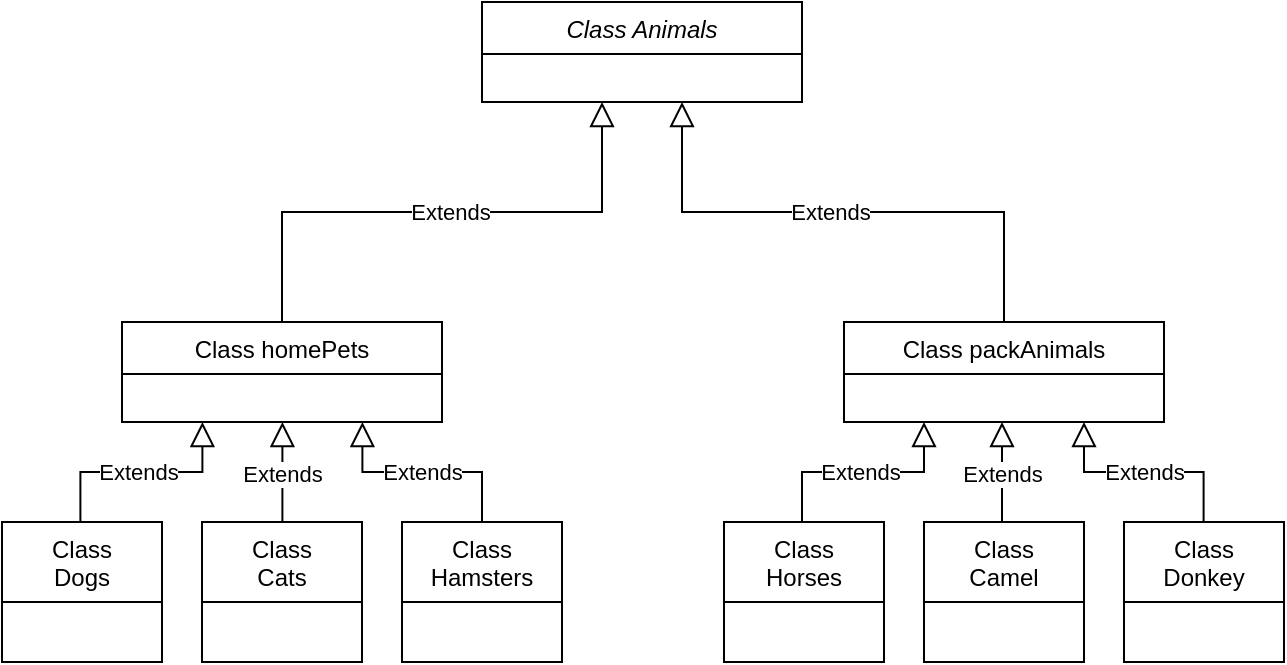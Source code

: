 <mxfile version="21.6.1" type="device">
  <diagram id="C5RBs43oDa-KdzZeNtuy" name="Page-1">
    <mxGraphModel dx="1175" dy="701" grid="1" gridSize="10" guides="1" tooltips="1" connect="1" arrows="1" fold="1" page="1" pageScale="1" pageWidth="827" pageHeight="1169" math="0" shadow="0">
      <root>
        <mxCell id="WIyWlLk6GJQsqaUBKTNV-0" />
        <mxCell id="WIyWlLk6GJQsqaUBKTNV-1" parent="WIyWlLk6GJQsqaUBKTNV-0" />
        <mxCell id="zkfFHV4jXpPFQw0GAbJ--0" value="Class Animals" style="swimlane;fontStyle=2;align=center;verticalAlign=top;childLayout=stackLayout;horizontal=1;startSize=26;horizontalStack=0;resizeParent=1;resizeLast=0;collapsible=1;marginBottom=0;rounded=0;shadow=0;strokeWidth=1;" parent="WIyWlLk6GJQsqaUBKTNV-1" vertex="1">
          <mxGeometry x="340" y="160" width="160" height="50" as="geometry">
            <mxRectangle x="230" y="140" width="160" height="26" as="alternateBounds" />
          </mxGeometry>
        </mxCell>
        <mxCell id="zkfFHV4jXpPFQw0GAbJ--6" value="Class homePets" style="swimlane;fontStyle=0;align=center;verticalAlign=top;childLayout=stackLayout;horizontal=1;startSize=26;horizontalStack=0;resizeParent=1;resizeLast=0;collapsible=1;marginBottom=0;rounded=0;shadow=0;strokeWidth=1;" parent="WIyWlLk6GJQsqaUBKTNV-1" vertex="1">
          <mxGeometry x="160" y="320" width="160" height="50" as="geometry">
            <mxRectangle x="130" y="380" width="160" height="26" as="alternateBounds" />
          </mxGeometry>
        </mxCell>
        <mxCell id="zkfFHV4jXpPFQw0GAbJ--12" value="" style="endArrow=block;endSize=10;endFill=0;shadow=0;strokeWidth=1;rounded=0;edgeStyle=elbowEdgeStyle;elbow=vertical;exitX=0.5;exitY=0;exitDx=0;exitDy=0;" parent="WIyWlLk6GJQsqaUBKTNV-1" source="zkfFHV4jXpPFQw0GAbJ--6" edge="1">
          <mxGeometry width="160" relative="1" as="geometry">
            <mxPoint x="190" y="310" as="sourcePoint" />
            <mxPoint x="400" y="210" as="targetPoint" />
          </mxGeometry>
        </mxCell>
        <mxCell id="47OYjiLvKwyzTlriwLr5-2" value="Extends" style="edgeLabel;html=1;align=center;verticalAlign=middle;resizable=0;points=[];" vertex="1" connectable="0" parent="zkfFHV4jXpPFQw0GAbJ--12">
          <mxGeometry x="-0.3" relative="1" as="geometry">
            <mxPoint x="44" as="offset" />
          </mxGeometry>
        </mxCell>
        <mxCell id="47OYjiLvKwyzTlriwLr5-0" value="" style="endArrow=block;endSize=10;endFill=0;shadow=0;strokeWidth=1;rounded=0;edgeStyle=elbowEdgeStyle;elbow=vertical;exitX=0.5;exitY=0;exitDx=0;exitDy=0;" edge="1" parent="WIyWlLk6GJQsqaUBKTNV-1" source="47OYjiLvKwyzTlriwLr5-1">
          <mxGeometry width="160" relative="1" as="geometry">
            <mxPoint x="656.48" y="320.0" as="sourcePoint" />
            <mxPoint x="440" y="210" as="targetPoint" />
          </mxGeometry>
        </mxCell>
        <mxCell id="47OYjiLvKwyzTlriwLr5-5" value="Extends" style="edgeLabel;html=1;align=center;verticalAlign=middle;resizable=0;points=[];" vertex="1" connectable="0" parent="47OYjiLvKwyzTlriwLr5-0">
          <mxGeometry x="0.061" relative="1" as="geometry">
            <mxPoint x="2" as="offset" />
          </mxGeometry>
        </mxCell>
        <mxCell id="47OYjiLvKwyzTlriwLr5-1" value="Class packAnimals" style="swimlane;fontStyle=0;align=center;verticalAlign=top;childLayout=stackLayout;horizontal=1;startSize=26;horizontalStack=0;resizeParent=1;resizeLast=0;collapsible=1;marginBottom=0;rounded=0;shadow=0;strokeWidth=1;" vertex="1" parent="WIyWlLk6GJQsqaUBKTNV-1">
          <mxGeometry x="521" y="320" width="160" height="50" as="geometry">
            <mxRectangle x="130" y="380" width="160" height="26" as="alternateBounds" />
          </mxGeometry>
        </mxCell>
        <mxCell id="47OYjiLvKwyzTlriwLr5-18" value="Class &#xa;Hamsters" style="swimlane;fontStyle=0;align=center;verticalAlign=top;childLayout=stackLayout;horizontal=1;startSize=40;horizontalStack=0;resizeParent=1;resizeLast=0;collapsible=1;marginBottom=0;rounded=0;shadow=0;strokeWidth=1;" vertex="1" parent="WIyWlLk6GJQsqaUBKTNV-1">
          <mxGeometry x="300" y="420" width="80" height="70" as="geometry">
            <mxRectangle x="300" y="430" width="160" height="26" as="alternateBounds" />
          </mxGeometry>
        </mxCell>
        <mxCell id="47OYjiLvKwyzTlriwLr5-19" value="Class &#xa;Cats&#xa;" style="swimlane;fontStyle=0;align=center;verticalAlign=top;childLayout=stackLayout;horizontal=1;startSize=40;horizontalStack=0;resizeParent=1;resizeLast=0;collapsible=1;marginBottom=0;rounded=0;shadow=0;strokeWidth=1;" vertex="1" parent="WIyWlLk6GJQsqaUBKTNV-1">
          <mxGeometry x="200" y="420" width="80" height="70" as="geometry">
            <mxRectangle x="300" y="430" width="160" height="26" as="alternateBounds" />
          </mxGeometry>
        </mxCell>
        <mxCell id="47OYjiLvKwyzTlriwLr5-21" value="Class &#xa;Dogs&#xa;" style="swimlane;fontStyle=0;align=center;verticalAlign=top;childLayout=stackLayout;horizontal=1;startSize=40;horizontalStack=0;resizeParent=1;resizeLast=0;collapsible=1;marginBottom=0;rounded=0;shadow=0;strokeWidth=1;" vertex="1" parent="WIyWlLk6GJQsqaUBKTNV-1">
          <mxGeometry x="100" y="420" width="80" height="70" as="geometry">
            <mxRectangle x="300" y="430" width="160" height="26" as="alternateBounds" />
          </mxGeometry>
        </mxCell>
        <mxCell id="47OYjiLvKwyzTlriwLr5-22" value="Class &#xa;Donkey" style="swimlane;fontStyle=0;align=center;verticalAlign=top;childLayout=stackLayout;horizontal=1;startSize=40;horizontalStack=0;resizeParent=1;resizeLast=0;collapsible=1;marginBottom=0;rounded=0;shadow=0;strokeWidth=1;" vertex="1" parent="WIyWlLk6GJQsqaUBKTNV-1">
          <mxGeometry x="661" y="420" width="80" height="70" as="geometry">
            <mxRectangle x="300" y="430" width="160" height="26" as="alternateBounds" />
          </mxGeometry>
        </mxCell>
        <mxCell id="47OYjiLvKwyzTlriwLr5-23" value="Class &#xa;Camel&#xa;" style="swimlane;fontStyle=0;align=center;verticalAlign=top;childLayout=stackLayout;horizontal=1;startSize=40;horizontalStack=0;resizeParent=1;resizeLast=0;collapsible=1;marginBottom=0;rounded=0;shadow=0;strokeWidth=1;" vertex="1" parent="WIyWlLk6GJQsqaUBKTNV-1">
          <mxGeometry x="561" y="420" width="80" height="70" as="geometry">
            <mxRectangle x="300" y="430" width="160" height="26" as="alternateBounds" />
          </mxGeometry>
        </mxCell>
        <mxCell id="47OYjiLvKwyzTlriwLr5-24" value="Class &#xa;Horses&#xa;" style="swimlane;fontStyle=0;align=center;verticalAlign=top;childLayout=stackLayout;horizontal=1;startSize=40;horizontalStack=0;resizeParent=1;resizeLast=0;collapsible=1;marginBottom=0;rounded=0;shadow=0;strokeWidth=1;" vertex="1" parent="WIyWlLk6GJQsqaUBKTNV-1">
          <mxGeometry x="461" y="420" width="80" height="70" as="geometry">
            <mxRectangle x="300" y="430" width="160" height="26" as="alternateBounds" />
          </mxGeometry>
        </mxCell>
        <mxCell id="47OYjiLvKwyzTlriwLr5-27" value="" style="endArrow=block;endSize=10;endFill=0;shadow=0;strokeWidth=1;rounded=0;edgeStyle=elbowEdgeStyle;elbow=vertical;" edge="1" parent="WIyWlLk6GJQsqaUBKTNV-1">
          <mxGeometry width="160" relative="1" as="geometry">
            <mxPoint x="600" y="420" as="sourcePoint" />
            <mxPoint x="600" y="370" as="targetPoint" />
          </mxGeometry>
        </mxCell>
        <mxCell id="47OYjiLvKwyzTlriwLr5-28" value="Extends" style="edgeLabel;html=1;align=center;verticalAlign=middle;resizable=0;points=[];" vertex="1" connectable="0" parent="47OYjiLvKwyzTlriwLr5-27">
          <mxGeometry x="0.061" relative="1" as="geometry">
            <mxPoint y="2" as="offset" />
          </mxGeometry>
        </mxCell>
        <mxCell id="47OYjiLvKwyzTlriwLr5-31" value="" style="endArrow=block;endSize=10;endFill=0;shadow=0;strokeWidth=1;rounded=0;edgeStyle=elbowEdgeStyle;elbow=vertical;entryX=0.75;entryY=1;entryDx=0;entryDy=0;" edge="1" parent="WIyWlLk6GJQsqaUBKTNV-1" target="47OYjiLvKwyzTlriwLr5-1">
          <mxGeometry width="160" relative="1" as="geometry">
            <mxPoint x="700.8" y="420" as="sourcePoint" />
            <mxPoint x="700.8" y="370" as="targetPoint" />
          </mxGeometry>
        </mxCell>
        <mxCell id="47OYjiLvKwyzTlriwLr5-32" value="Extends" style="edgeLabel;html=1;align=center;verticalAlign=middle;resizable=0;points=[];" vertex="1" connectable="0" parent="47OYjiLvKwyzTlriwLr5-31">
          <mxGeometry x="0.061" relative="1" as="geometry">
            <mxPoint x="3" as="offset" />
          </mxGeometry>
        </mxCell>
        <mxCell id="47OYjiLvKwyzTlriwLr5-33" value="" style="endArrow=block;endSize=10;endFill=0;shadow=0;strokeWidth=1;rounded=0;edgeStyle=elbowEdgeStyle;elbow=vertical;entryX=0.25;entryY=1;entryDx=0;entryDy=0;" edge="1" parent="WIyWlLk6GJQsqaUBKTNV-1" target="47OYjiLvKwyzTlriwLr5-1">
          <mxGeometry width="160" relative="1" as="geometry">
            <mxPoint x="500" y="420" as="sourcePoint" />
            <mxPoint x="500" y="370" as="targetPoint" />
          </mxGeometry>
        </mxCell>
        <mxCell id="47OYjiLvKwyzTlriwLr5-34" value="Extends" style="edgeLabel;html=1;align=center;verticalAlign=middle;resizable=0;points=[];" vertex="1" connectable="0" parent="47OYjiLvKwyzTlriwLr5-33">
          <mxGeometry x="0.061" relative="1" as="geometry">
            <mxPoint x="-5" as="offset" />
          </mxGeometry>
        </mxCell>
        <mxCell id="47OYjiLvKwyzTlriwLr5-35" value="" style="endArrow=block;endSize=10;endFill=0;shadow=0;strokeWidth=1;rounded=0;edgeStyle=elbowEdgeStyle;elbow=vertical;" edge="1" parent="WIyWlLk6GJQsqaUBKTNV-1">
          <mxGeometry width="160" relative="1" as="geometry">
            <mxPoint x="240.2" y="420" as="sourcePoint" />
            <mxPoint x="240.2" y="370" as="targetPoint" />
          </mxGeometry>
        </mxCell>
        <mxCell id="47OYjiLvKwyzTlriwLr5-36" value="Extends" style="edgeLabel;html=1;align=center;verticalAlign=middle;resizable=0;points=[];" vertex="1" connectable="0" parent="47OYjiLvKwyzTlriwLr5-35">
          <mxGeometry x="0.061" relative="1" as="geometry">
            <mxPoint y="2" as="offset" />
          </mxGeometry>
        </mxCell>
        <mxCell id="47OYjiLvKwyzTlriwLr5-37" value="" style="endArrow=block;endSize=10;endFill=0;shadow=0;strokeWidth=1;rounded=0;edgeStyle=elbowEdgeStyle;elbow=vertical;entryX=0.75;entryY=1;entryDx=0;entryDy=0;" edge="1" parent="WIyWlLk6GJQsqaUBKTNV-1">
          <mxGeometry width="160" relative="1" as="geometry">
            <mxPoint x="340.0" y="420" as="sourcePoint" />
            <mxPoint x="280.2" y="370" as="targetPoint" />
          </mxGeometry>
        </mxCell>
        <mxCell id="47OYjiLvKwyzTlriwLr5-38" value="Extends" style="edgeLabel;html=1;align=center;verticalAlign=middle;resizable=0;points=[];" vertex="1" connectable="0" parent="47OYjiLvKwyzTlriwLr5-37">
          <mxGeometry x="0.061" relative="1" as="geometry">
            <mxPoint x="3" as="offset" />
          </mxGeometry>
        </mxCell>
        <mxCell id="47OYjiLvKwyzTlriwLr5-39" value="" style="endArrow=block;endSize=10;endFill=0;shadow=0;strokeWidth=1;rounded=0;edgeStyle=elbowEdgeStyle;elbow=vertical;entryX=0.25;entryY=1;entryDx=0;entryDy=0;" edge="1" parent="WIyWlLk6GJQsqaUBKTNV-1">
          <mxGeometry width="160" relative="1" as="geometry">
            <mxPoint x="139.2" y="420" as="sourcePoint" />
            <mxPoint x="200.2" y="370" as="targetPoint" />
          </mxGeometry>
        </mxCell>
        <mxCell id="47OYjiLvKwyzTlriwLr5-40" value="Extends" style="edgeLabel;html=1;align=center;verticalAlign=middle;resizable=0;points=[];" vertex="1" connectable="0" parent="47OYjiLvKwyzTlriwLr5-39">
          <mxGeometry x="0.061" relative="1" as="geometry">
            <mxPoint x="-5" as="offset" />
          </mxGeometry>
        </mxCell>
      </root>
    </mxGraphModel>
  </diagram>
</mxfile>
